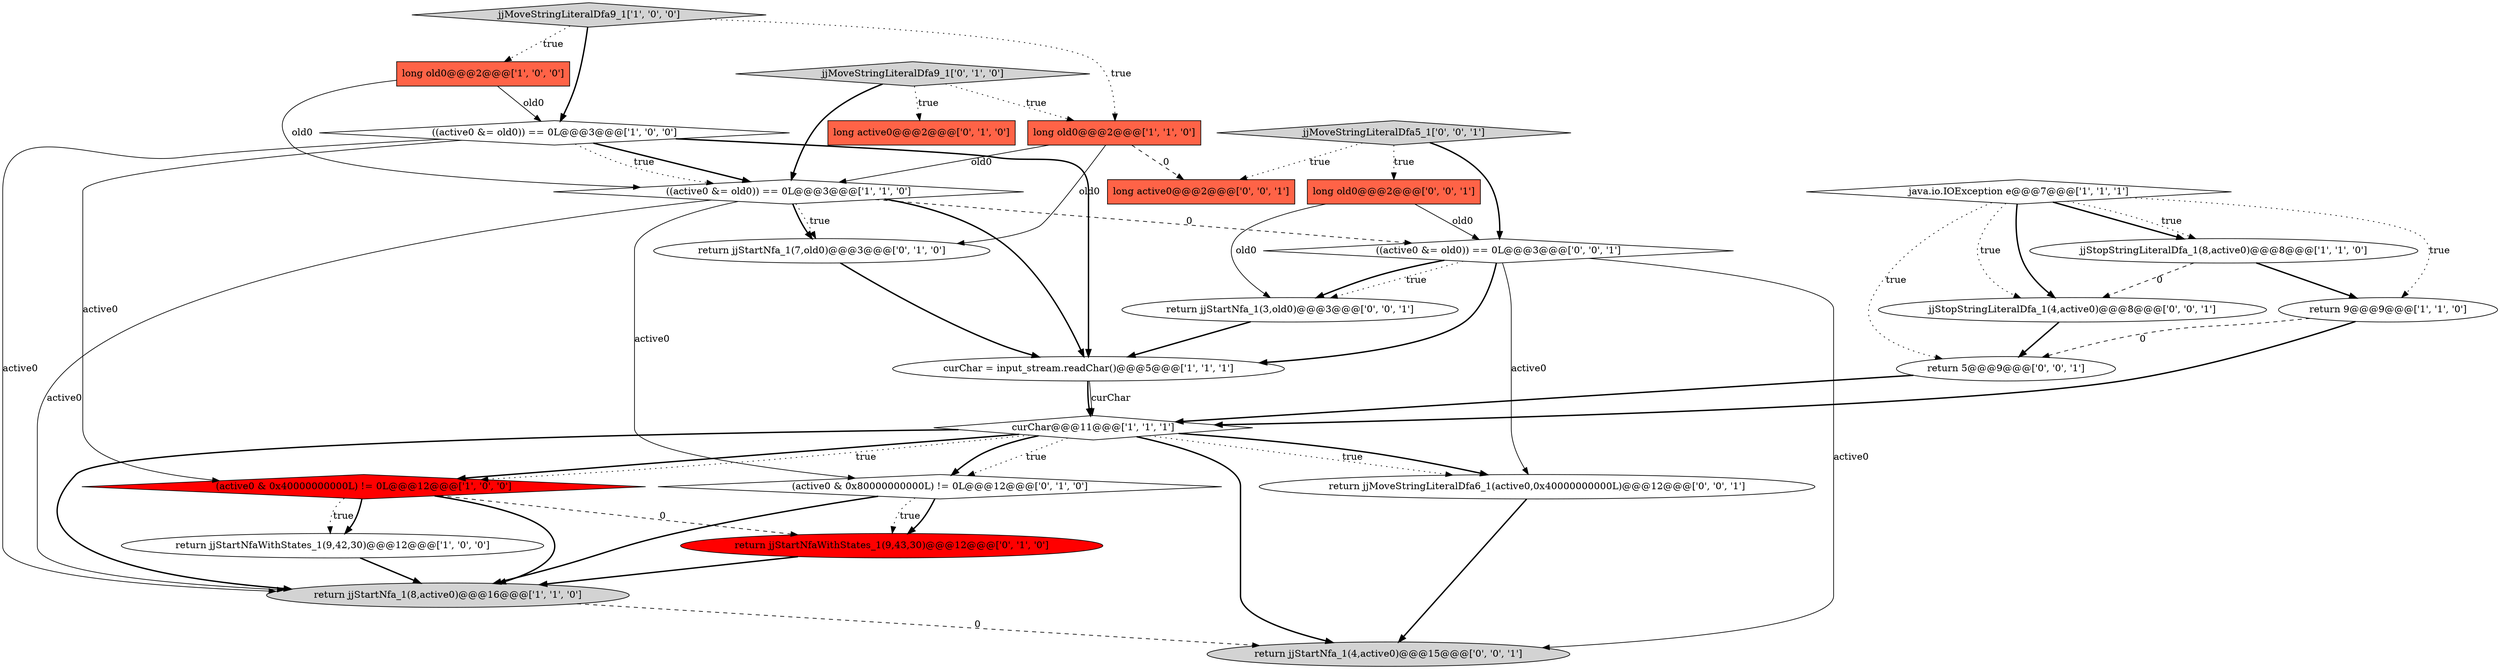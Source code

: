 digraph {
21 [style = filled, label = "return jjMoveStringLiteralDfa6_1(active0,0x40000000000L)@@@12@@@['0', '0', '1']", fillcolor = white, shape = ellipse image = "AAA0AAABBB3BBB"];
14 [style = filled, label = "return jjStartNfa_1(7,old0)@@@3@@@['0', '1', '0']", fillcolor = white, shape = ellipse image = "AAA0AAABBB2BBB"];
26 [style = filled, label = "return 5@@@9@@@['0', '0', '1']", fillcolor = white, shape = ellipse image = "AAA0AAABBB3BBB"];
18 [style = filled, label = "return jjStartNfa_1(3,old0)@@@3@@@['0', '0', '1']", fillcolor = white, shape = ellipse image = "AAA0AAABBB3BBB"];
2 [style = filled, label = "return jjStartNfaWithStates_1(9,42,30)@@@12@@@['1', '0', '0']", fillcolor = white, shape = ellipse image = "AAA0AAABBB1BBB"];
20 [style = filled, label = "jjStopStringLiteralDfa_1(4,active0)@@@8@@@['0', '0', '1']", fillcolor = white, shape = ellipse image = "AAA0AAABBB3BBB"];
22 [style = filled, label = "((active0 &= old0)) == 0L@@@3@@@['0', '0', '1']", fillcolor = white, shape = diamond image = "AAA0AAABBB3BBB"];
6 [style = filled, label = "java.io.IOException e@@@7@@@['1', '1', '1']", fillcolor = white, shape = diamond image = "AAA0AAABBB1BBB"];
16 [style = filled, label = "jjMoveStringLiteralDfa9_1['0', '1', '0']", fillcolor = lightgray, shape = diamond image = "AAA0AAABBB2BBB"];
1 [style = filled, label = "long old0@@@2@@@['1', '1', '0']", fillcolor = tomato, shape = box image = "AAA0AAABBB1BBB"];
19 [style = filled, label = "long old0@@@2@@@['0', '0', '1']", fillcolor = tomato, shape = box image = "AAA0AAABBB3BBB"];
13 [style = filled, label = "long active0@@@2@@@['0', '1', '0']", fillcolor = tomato, shape = box image = "AAA0AAABBB2BBB"];
25 [style = filled, label = "jjMoveStringLiteralDfa5_1['0', '0', '1']", fillcolor = lightgray, shape = diamond image = "AAA0AAABBB3BBB"];
0 [style = filled, label = "long old0@@@2@@@['1', '0', '0']", fillcolor = tomato, shape = box image = "AAA0AAABBB1BBB"];
10 [style = filled, label = "curChar = input_stream.readChar()@@@5@@@['1', '1', '1']", fillcolor = white, shape = ellipse image = "AAA0AAABBB1BBB"];
5 [style = filled, label = "((active0 &= old0)) == 0L@@@3@@@['1', '1', '0']", fillcolor = white, shape = diamond image = "AAA0AAABBB1BBB"];
7 [style = filled, label = "jjMoveStringLiteralDfa9_1['1', '0', '0']", fillcolor = lightgray, shape = diamond image = "AAA0AAABBB1BBB"];
12 [style = filled, label = "return jjStartNfa_1(8,active0)@@@16@@@['1', '1', '0']", fillcolor = lightgray, shape = ellipse image = "AAA0AAABBB1BBB"];
4 [style = filled, label = "jjStopStringLiteralDfa_1(8,active0)@@@8@@@['1', '1', '0']", fillcolor = white, shape = ellipse image = "AAA0AAABBB1BBB"];
24 [style = filled, label = "long active0@@@2@@@['0', '0', '1']", fillcolor = tomato, shape = box image = "AAA0AAABBB3BBB"];
8 [style = filled, label = "(active0 & 0x40000000000L) != 0L@@@12@@@['1', '0', '0']", fillcolor = red, shape = diamond image = "AAA1AAABBB1BBB"];
9 [style = filled, label = "curChar@@@11@@@['1', '1', '1']", fillcolor = white, shape = diamond image = "AAA0AAABBB1BBB"];
23 [style = filled, label = "return jjStartNfa_1(4,active0)@@@15@@@['0', '0', '1']", fillcolor = lightgray, shape = ellipse image = "AAA0AAABBB3BBB"];
11 [style = filled, label = "return 9@@@9@@@['1', '1', '0']", fillcolor = white, shape = ellipse image = "AAA0AAABBB1BBB"];
3 [style = filled, label = "((active0 &= old0)) == 0L@@@3@@@['1', '0', '0']", fillcolor = white, shape = diamond image = "AAA0AAABBB1BBB"];
15 [style = filled, label = "(active0 & 0x80000000000L) != 0L@@@12@@@['0', '1', '0']", fillcolor = white, shape = diamond image = "AAA0AAABBB2BBB"];
17 [style = filled, label = "return jjStartNfaWithStates_1(9,43,30)@@@12@@@['0', '1', '0']", fillcolor = red, shape = ellipse image = "AAA1AAABBB2BBB"];
5->10 [style = bold, label=""];
5->14 [style = dotted, label="true"];
12->23 [style = dashed, label="0"];
5->12 [style = solid, label="active0"];
22->18 [style = dotted, label="true"];
16->13 [style = dotted, label="true"];
1->5 [style = solid, label="old0"];
25->22 [style = bold, label=""];
20->26 [style = bold, label=""];
8->2 [style = dotted, label="true"];
11->26 [style = dashed, label="0"];
14->10 [style = bold, label=""];
1->14 [style = solid, label="old0"];
25->24 [style = dotted, label="true"];
26->9 [style = bold, label=""];
19->22 [style = solid, label="old0"];
22->21 [style = solid, label="active0"];
5->14 [style = bold, label=""];
9->21 [style = dotted, label="true"];
7->0 [style = dotted, label="true"];
11->9 [style = bold, label=""];
5->15 [style = solid, label="active0"];
0->5 [style = solid, label="old0"];
10->9 [style = solid, label="curChar"];
9->8 [style = bold, label=""];
7->3 [style = bold, label=""];
2->12 [style = bold, label=""];
22->23 [style = solid, label="active0"];
0->3 [style = solid, label="old0"];
6->20 [style = dotted, label="true"];
9->8 [style = dotted, label="true"];
15->17 [style = dotted, label="true"];
6->20 [style = bold, label=""];
9->23 [style = bold, label=""];
3->10 [style = bold, label=""];
6->4 [style = bold, label=""];
3->8 [style = solid, label="active0"];
6->26 [style = dotted, label="true"];
3->5 [style = bold, label=""];
19->18 [style = solid, label="old0"];
3->5 [style = dotted, label="true"];
3->12 [style = solid, label="active0"];
15->17 [style = bold, label=""];
17->12 [style = bold, label=""];
6->4 [style = dotted, label="true"];
16->1 [style = dotted, label="true"];
8->2 [style = bold, label=""];
22->18 [style = bold, label=""];
18->10 [style = bold, label=""];
1->24 [style = dashed, label="0"];
9->15 [style = bold, label=""];
4->20 [style = dashed, label="0"];
22->10 [style = bold, label=""];
9->21 [style = bold, label=""];
16->5 [style = bold, label=""];
8->17 [style = dashed, label="0"];
9->15 [style = dotted, label="true"];
10->9 [style = bold, label=""];
15->12 [style = bold, label=""];
9->12 [style = bold, label=""];
6->11 [style = dotted, label="true"];
7->1 [style = dotted, label="true"];
4->11 [style = bold, label=""];
25->19 [style = dotted, label="true"];
8->12 [style = bold, label=""];
21->23 [style = bold, label=""];
5->22 [style = dashed, label="0"];
}
